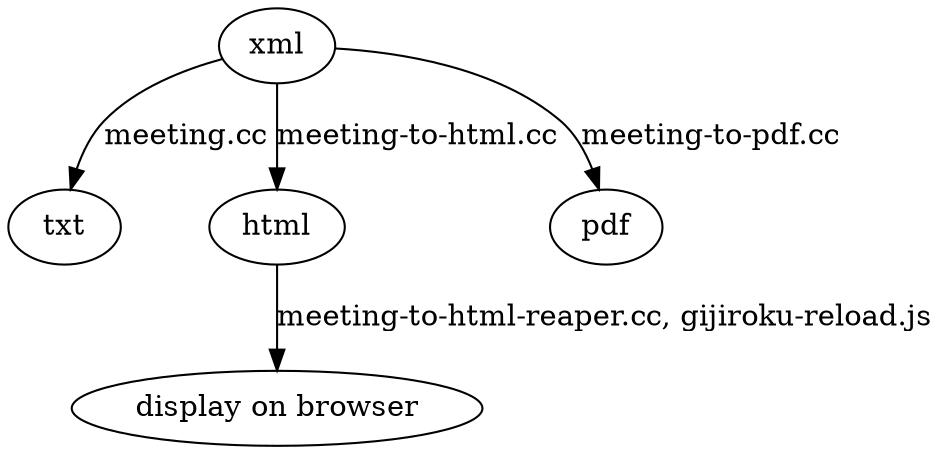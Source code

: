 // dot ircsystem.dot -T png > ircsystem.png
// dot ircsystem.dot -T eps > ircsystem.eps
digraph structure {

xml -> txt [label="meeting.cc"]

xml -> html [label="meeting-to-html.cc"]
html -> "display on browser" [label="meeting-to-html-reaper.cc, gijiroku-reload.js"]
xml -> pdf [label="meeting-to-pdf.cc"]
}
